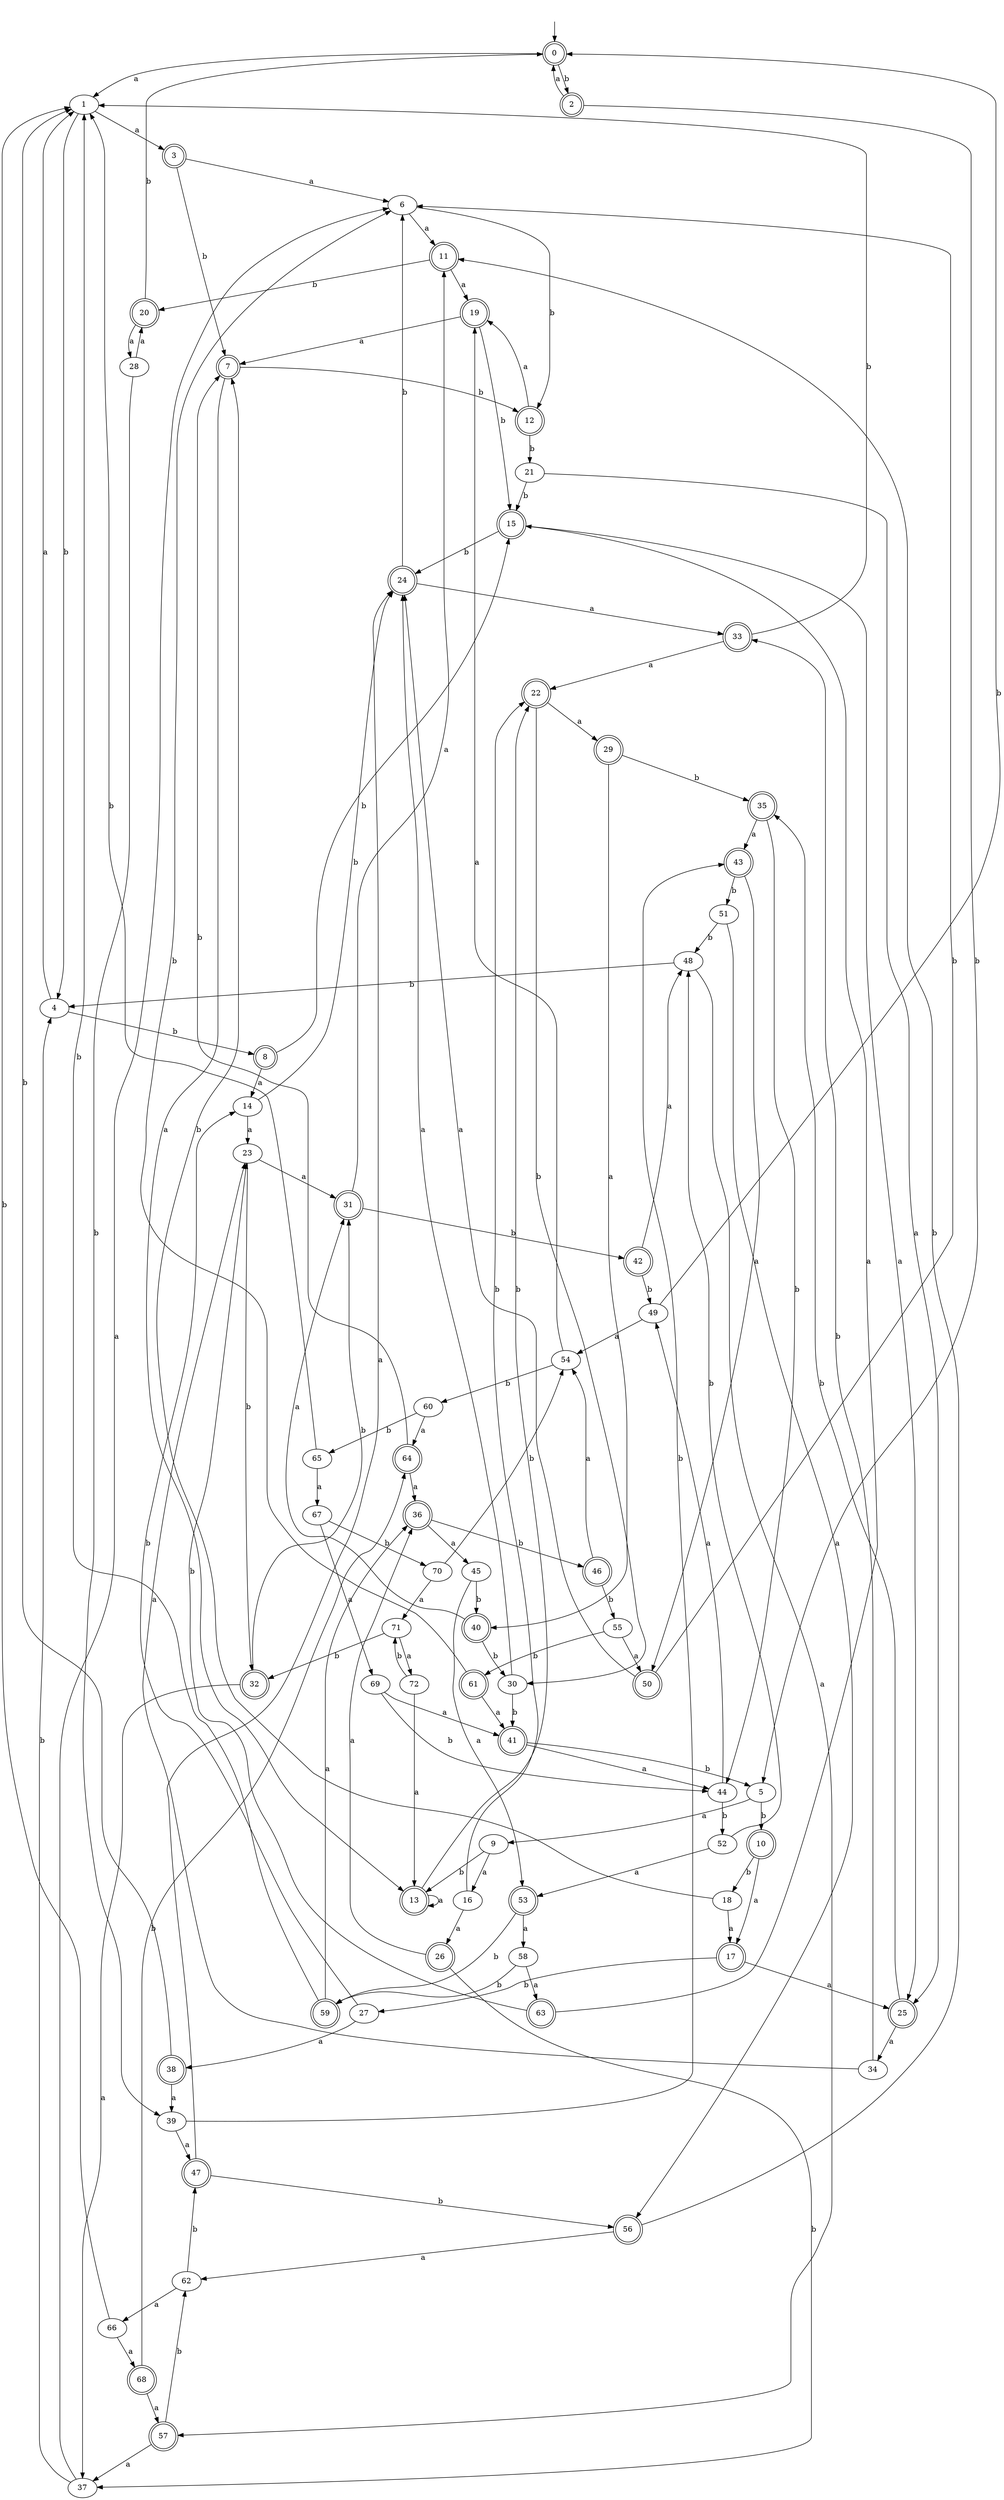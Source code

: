 digraph RandomDFA {
  __start0 [label="", shape=none];
  __start0 -> 0 [label=""];
  0 [shape=circle] [shape=doublecircle]
  0 -> 1 [label="a"]
  0 -> 2 [label="b"]
  1
  1 -> 3 [label="a"]
  1 -> 4 [label="b"]
  2 [shape=doublecircle]
  2 -> 0 [label="a"]
  2 -> 5 [label="b"]
  3 [shape=doublecircle]
  3 -> 6 [label="a"]
  3 -> 7 [label="b"]
  4
  4 -> 1 [label="a"]
  4 -> 8 [label="b"]
  5
  5 -> 9 [label="a"]
  5 -> 10 [label="b"]
  6
  6 -> 11 [label="a"]
  6 -> 12 [label="b"]
  7 [shape=doublecircle]
  7 -> 13 [label="a"]
  7 -> 12 [label="b"]
  8 [shape=doublecircle]
  8 -> 14 [label="a"]
  8 -> 15 [label="b"]
  9
  9 -> 16 [label="a"]
  9 -> 13 [label="b"]
  10 [shape=doublecircle]
  10 -> 17 [label="a"]
  10 -> 18 [label="b"]
  11 [shape=doublecircle]
  11 -> 19 [label="a"]
  11 -> 20 [label="b"]
  12 [shape=doublecircle]
  12 -> 19 [label="a"]
  12 -> 21 [label="b"]
  13 [shape=doublecircle]
  13 -> 13 [label="a"]
  13 -> 22 [label="b"]
  14
  14 -> 23 [label="a"]
  14 -> 24 [label="b"]
  15 [shape=doublecircle]
  15 -> 25 [label="a"]
  15 -> 24 [label="b"]
  16
  16 -> 26 [label="a"]
  16 -> 22 [label="b"]
  17 [shape=doublecircle]
  17 -> 25 [label="a"]
  17 -> 27 [label="b"]
  18
  18 -> 17 [label="a"]
  18 -> 7 [label="b"]
  19 [shape=doublecircle]
  19 -> 7 [label="a"]
  19 -> 15 [label="b"]
  20 [shape=doublecircle]
  20 -> 28 [label="a"]
  20 -> 0 [label="b"]
  21
  21 -> 25 [label="a"]
  21 -> 15 [label="b"]
  22 [shape=doublecircle]
  22 -> 29 [label="a"]
  22 -> 30 [label="b"]
  23
  23 -> 31 [label="a"]
  23 -> 32 [label="b"]
  24 [shape=doublecircle]
  24 -> 33 [label="a"]
  24 -> 6 [label="b"]
  25 [shape=doublecircle]
  25 -> 34 [label="a"]
  25 -> 35 [label="b"]
  26 [shape=doublecircle]
  26 -> 36 [label="a"]
  26 -> 37 [label="b"]
  27
  27 -> 38 [label="a"]
  27 -> 14 [label="b"]
  28
  28 -> 20 [label="a"]
  28 -> 39 [label="b"]
  29 [shape=doublecircle]
  29 -> 40 [label="a"]
  29 -> 35 [label="b"]
  30
  30 -> 24 [label="a"]
  30 -> 41 [label="b"]
  31 [shape=doublecircle]
  31 -> 11 [label="a"]
  31 -> 42 [label="b"]
  32 [shape=doublecircle]
  32 -> 37 [label="a"]
  32 -> 31 [label="b"]
  33 [shape=doublecircle]
  33 -> 22 [label="a"]
  33 -> 1 [label="b"]
  34
  34 -> 23 [label="a"]
  34 -> 33 [label="b"]
  35 [shape=doublecircle]
  35 -> 43 [label="a"]
  35 -> 44 [label="b"]
  36 [shape=doublecircle]
  36 -> 45 [label="a"]
  36 -> 46 [label="b"]
  37
  37 -> 6 [label="a"]
  37 -> 4 [label="b"]
  38 [shape=doublecircle]
  38 -> 39 [label="a"]
  38 -> 1 [label="b"]
  39
  39 -> 47 [label="a"]
  39 -> 43 [label="b"]
  40 [shape=doublecircle]
  40 -> 31 [label="a"]
  40 -> 30 [label="b"]
  41 [shape=doublecircle]
  41 -> 44 [label="a"]
  41 -> 5 [label="b"]
  42 [shape=doublecircle]
  42 -> 48 [label="a"]
  42 -> 49 [label="b"]
  43 [shape=doublecircle]
  43 -> 50 [label="a"]
  43 -> 51 [label="b"]
  44
  44 -> 49 [label="a"]
  44 -> 52 [label="b"]
  45
  45 -> 53 [label="a"]
  45 -> 40 [label="b"]
  46 [shape=doublecircle]
  46 -> 54 [label="a"]
  46 -> 55 [label="b"]
  47 [shape=doublecircle]
  47 -> 24 [label="a"]
  47 -> 56 [label="b"]
  48
  48 -> 57 [label="a"]
  48 -> 4 [label="b"]
  49
  49 -> 54 [label="a"]
  49 -> 0 [label="b"]
  50 [shape=doublecircle]
  50 -> 24 [label="a"]
  50 -> 6 [label="b"]
  51
  51 -> 56 [label="a"]
  51 -> 48 [label="b"]
  52
  52 -> 53 [label="a"]
  52 -> 48 [label="b"]
  53 [shape=doublecircle]
  53 -> 58 [label="a"]
  53 -> 59 [label="b"]
  54
  54 -> 19 [label="a"]
  54 -> 60 [label="b"]
  55
  55 -> 50 [label="a"]
  55 -> 61 [label="b"]
  56 [shape=doublecircle]
  56 -> 62 [label="a"]
  56 -> 11 [label="b"]
  57 [shape=doublecircle]
  57 -> 37 [label="a"]
  57 -> 62 [label="b"]
  58
  58 -> 63 [label="a"]
  58 -> 59 [label="b"]
  59 [shape=doublecircle]
  59 -> 36 [label="a"]
  59 -> 1 [label="b"]
  60
  60 -> 64 [label="a"]
  60 -> 65 [label="b"]
  61 [shape=doublecircle]
  61 -> 41 [label="a"]
  61 -> 6 [label="b"]
  62
  62 -> 66 [label="a"]
  62 -> 47 [label="b"]
  63 [shape=doublecircle]
  63 -> 15 [label="a"]
  63 -> 23 [label="b"]
  64 [shape=doublecircle]
  64 -> 36 [label="a"]
  64 -> 7 [label="b"]
  65
  65 -> 67 [label="a"]
  65 -> 1 [label="b"]
  66
  66 -> 68 [label="a"]
  66 -> 1 [label="b"]
  67
  67 -> 69 [label="a"]
  67 -> 70 [label="b"]
  68 [shape=doublecircle]
  68 -> 57 [label="a"]
  68 -> 64 [label="b"]
  69
  69 -> 41 [label="a"]
  69 -> 44 [label="b"]
  70
  70 -> 71 [label="a"]
  70 -> 54 [label="b"]
  71
  71 -> 72 [label="a"]
  71 -> 32 [label="b"]
  72
  72 -> 13 [label="a"]
  72 -> 71 [label="b"]
}

